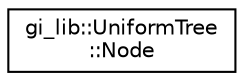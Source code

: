 digraph "Graphical Class Hierarchy"
{
  edge [fontname="Helvetica",fontsize="10",labelfontname="Helvetica",labelfontsize="10"];
  node [fontname="Helvetica",fontsize="10",shape=record];
  rankdir="LR";
  Node1 [label="gi_lib::UniformTree\l::Node",height=0.2,width=0.4,color="black", fillcolor="white", style="filled",URL="$struct_uniform_tree_1_1_node.html"];
}
